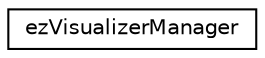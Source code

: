 digraph "Graphical Class Hierarchy"
{
 // LATEX_PDF_SIZE
  edge [fontname="Helvetica",fontsize="10",labelfontname="Helvetica",labelfontsize="10"];
  node [fontname="Helvetica",fontsize="10",shape=record];
  rankdir="LR";
  Node0 [label="ezVisualizerManager",height=0.2,width=0.4,color="black", fillcolor="white", style="filled",URL="$d1/dc7/classez_visualizer_manager.htm",tooltip=" "];
}

